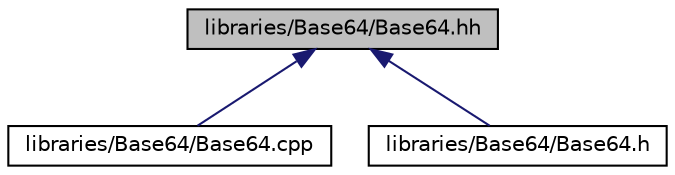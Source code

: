 digraph "libraries/Base64/Base64.hh"
{
  edge [fontname="Helvetica",fontsize="10",labelfontname="Helvetica",labelfontsize="10"];
  node [fontname="Helvetica",fontsize="10",shape=record];
  Node1 [label="libraries/Base64/Base64.hh",height=0.2,width=0.4,color="black", fillcolor="grey75", style="filled", fontcolor="black"];
  Node1 -> Node2 [dir="back",color="midnightblue",fontsize="10",style="solid",fontname="Helvetica"];
  Node2 [label="libraries/Base64/Base64.cpp",height=0.2,width=0.4,color="black", fillcolor="white", style="filled",URL="$d4/de5/Base64_8cpp.html"];
  Node1 -> Node3 [dir="back",color="midnightblue",fontsize="10",style="solid",fontname="Helvetica"];
  Node3 [label="libraries/Base64/Base64.h",height=0.2,width=0.4,color="black", fillcolor="white", style="filled",URL="$d1/dbd/Base64_8h.html"];
}
